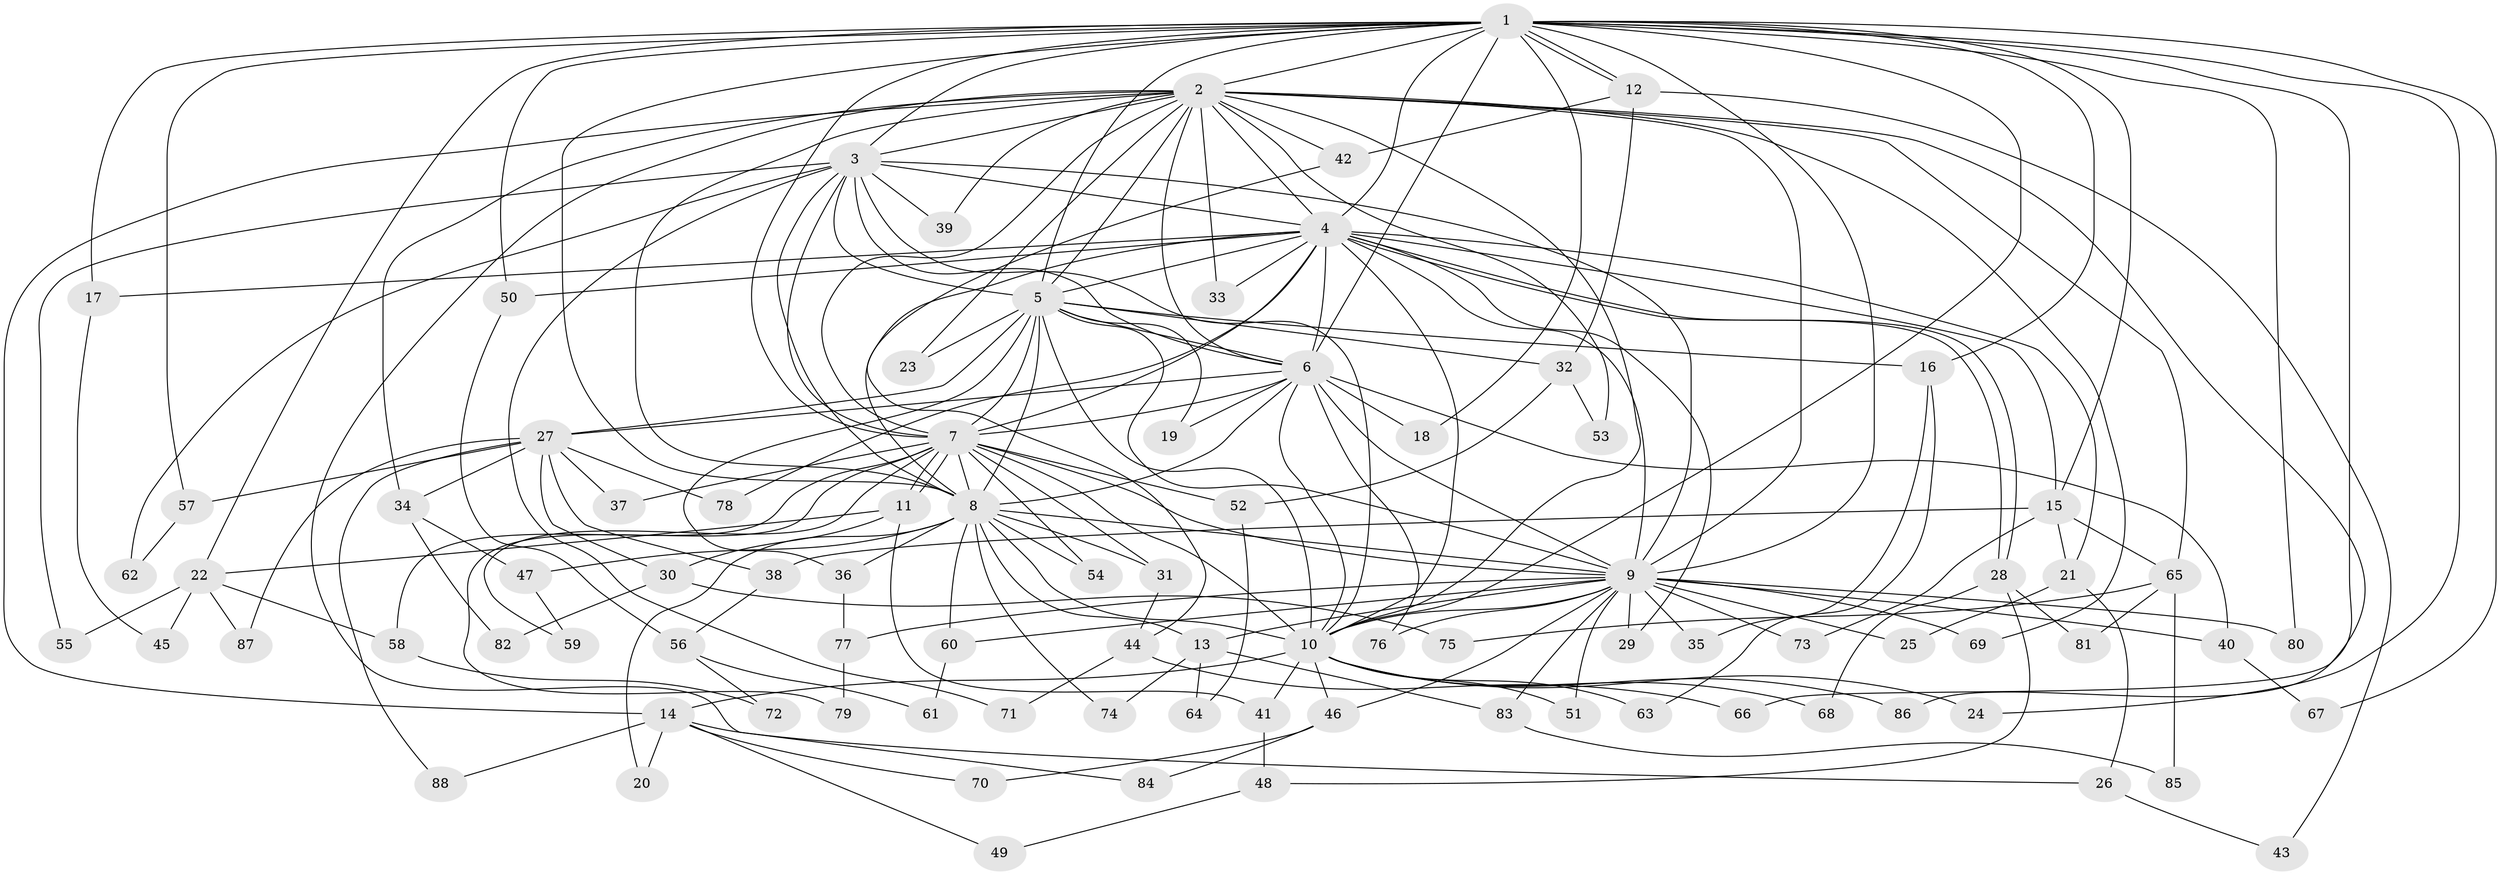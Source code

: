 // coarse degree distribution, {8: 0.038461538461538464, 2: 0.6153846153846154, 1: 0.23076923076923078, 7: 0.038461538461538464, 15: 0.038461538461538464, 18: 0.038461538461538464}
// Generated by graph-tools (version 1.1) at 2025/49/03/04/25 21:49:22]
// undirected, 88 vertices, 201 edges
graph export_dot {
graph [start="1"]
  node [color=gray90,style=filled];
  1;
  2;
  3;
  4;
  5;
  6;
  7;
  8;
  9;
  10;
  11;
  12;
  13;
  14;
  15;
  16;
  17;
  18;
  19;
  20;
  21;
  22;
  23;
  24;
  25;
  26;
  27;
  28;
  29;
  30;
  31;
  32;
  33;
  34;
  35;
  36;
  37;
  38;
  39;
  40;
  41;
  42;
  43;
  44;
  45;
  46;
  47;
  48;
  49;
  50;
  51;
  52;
  53;
  54;
  55;
  56;
  57;
  58;
  59;
  60;
  61;
  62;
  63;
  64;
  65;
  66;
  67;
  68;
  69;
  70;
  71;
  72;
  73;
  74;
  75;
  76;
  77;
  78;
  79;
  80;
  81;
  82;
  83;
  84;
  85;
  86;
  87;
  88;
  1 -- 2;
  1 -- 3;
  1 -- 4;
  1 -- 5;
  1 -- 6;
  1 -- 7;
  1 -- 8;
  1 -- 9;
  1 -- 10;
  1 -- 12;
  1 -- 12;
  1 -- 15;
  1 -- 16;
  1 -- 17;
  1 -- 18;
  1 -- 22;
  1 -- 24;
  1 -- 50;
  1 -- 57;
  1 -- 66;
  1 -- 67;
  1 -- 80;
  2 -- 3;
  2 -- 4;
  2 -- 5;
  2 -- 6;
  2 -- 7;
  2 -- 8;
  2 -- 9;
  2 -- 10;
  2 -- 14;
  2 -- 23;
  2 -- 33;
  2 -- 34;
  2 -- 39;
  2 -- 42;
  2 -- 53;
  2 -- 65;
  2 -- 69;
  2 -- 84;
  2 -- 86;
  3 -- 4;
  3 -- 5;
  3 -- 6;
  3 -- 7;
  3 -- 8;
  3 -- 9;
  3 -- 10;
  3 -- 39;
  3 -- 55;
  3 -- 62;
  3 -- 71;
  4 -- 5;
  4 -- 6;
  4 -- 7;
  4 -- 8;
  4 -- 9;
  4 -- 10;
  4 -- 15;
  4 -- 17;
  4 -- 21;
  4 -- 28;
  4 -- 28;
  4 -- 29;
  4 -- 33;
  4 -- 50;
  4 -- 78;
  5 -- 6;
  5 -- 7;
  5 -- 8;
  5 -- 9;
  5 -- 10;
  5 -- 16;
  5 -- 19;
  5 -- 23;
  5 -- 27;
  5 -- 32;
  5 -- 36;
  6 -- 7;
  6 -- 8;
  6 -- 9;
  6 -- 10;
  6 -- 18;
  6 -- 19;
  6 -- 27;
  6 -- 40;
  6 -- 76;
  7 -- 8;
  7 -- 9;
  7 -- 10;
  7 -- 11;
  7 -- 11;
  7 -- 31;
  7 -- 37;
  7 -- 52;
  7 -- 54;
  7 -- 58;
  7 -- 59;
  7 -- 79;
  8 -- 9;
  8 -- 10;
  8 -- 13;
  8 -- 20;
  8 -- 31;
  8 -- 36;
  8 -- 47;
  8 -- 54;
  8 -- 60;
  8 -- 74;
  9 -- 10;
  9 -- 13;
  9 -- 25;
  9 -- 29;
  9 -- 35;
  9 -- 40;
  9 -- 46;
  9 -- 51;
  9 -- 60;
  9 -- 69;
  9 -- 73;
  9 -- 76;
  9 -- 77;
  9 -- 80;
  9 -- 83;
  10 -- 14;
  10 -- 24;
  10 -- 41;
  10 -- 46;
  10 -- 51;
  10 -- 63;
  10 -- 68;
  10 -- 86;
  11 -- 22;
  11 -- 30;
  11 -- 41;
  12 -- 32;
  12 -- 42;
  12 -- 43;
  13 -- 64;
  13 -- 74;
  13 -- 83;
  14 -- 20;
  14 -- 26;
  14 -- 49;
  14 -- 70;
  14 -- 88;
  15 -- 21;
  15 -- 38;
  15 -- 65;
  15 -- 73;
  16 -- 35;
  16 -- 63;
  17 -- 45;
  21 -- 25;
  21 -- 26;
  22 -- 45;
  22 -- 55;
  22 -- 58;
  22 -- 87;
  26 -- 43;
  27 -- 30;
  27 -- 34;
  27 -- 37;
  27 -- 38;
  27 -- 57;
  27 -- 78;
  27 -- 87;
  27 -- 88;
  28 -- 48;
  28 -- 68;
  28 -- 81;
  30 -- 75;
  30 -- 82;
  31 -- 44;
  32 -- 52;
  32 -- 53;
  34 -- 47;
  34 -- 82;
  36 -- 77;
  38 -- 56;
  40 -- 67;
  41 -- 48;
  42 -- 44;
  44 -- 66;
  44 -- 71;
  46 -- 70;
  46 -- 84;
  47 -- 59;
  48 -- 49;
  50 -- 56;
  52 -- 64;
  56 -- 61;
  56 -- 72;
  57 -- 62;
  58 -- 72;
  60 -- 61;
  65 -- 75;
  65 -- 81;
  65 -- 85;
  77 -- 79;
  83 -- 85;
}

